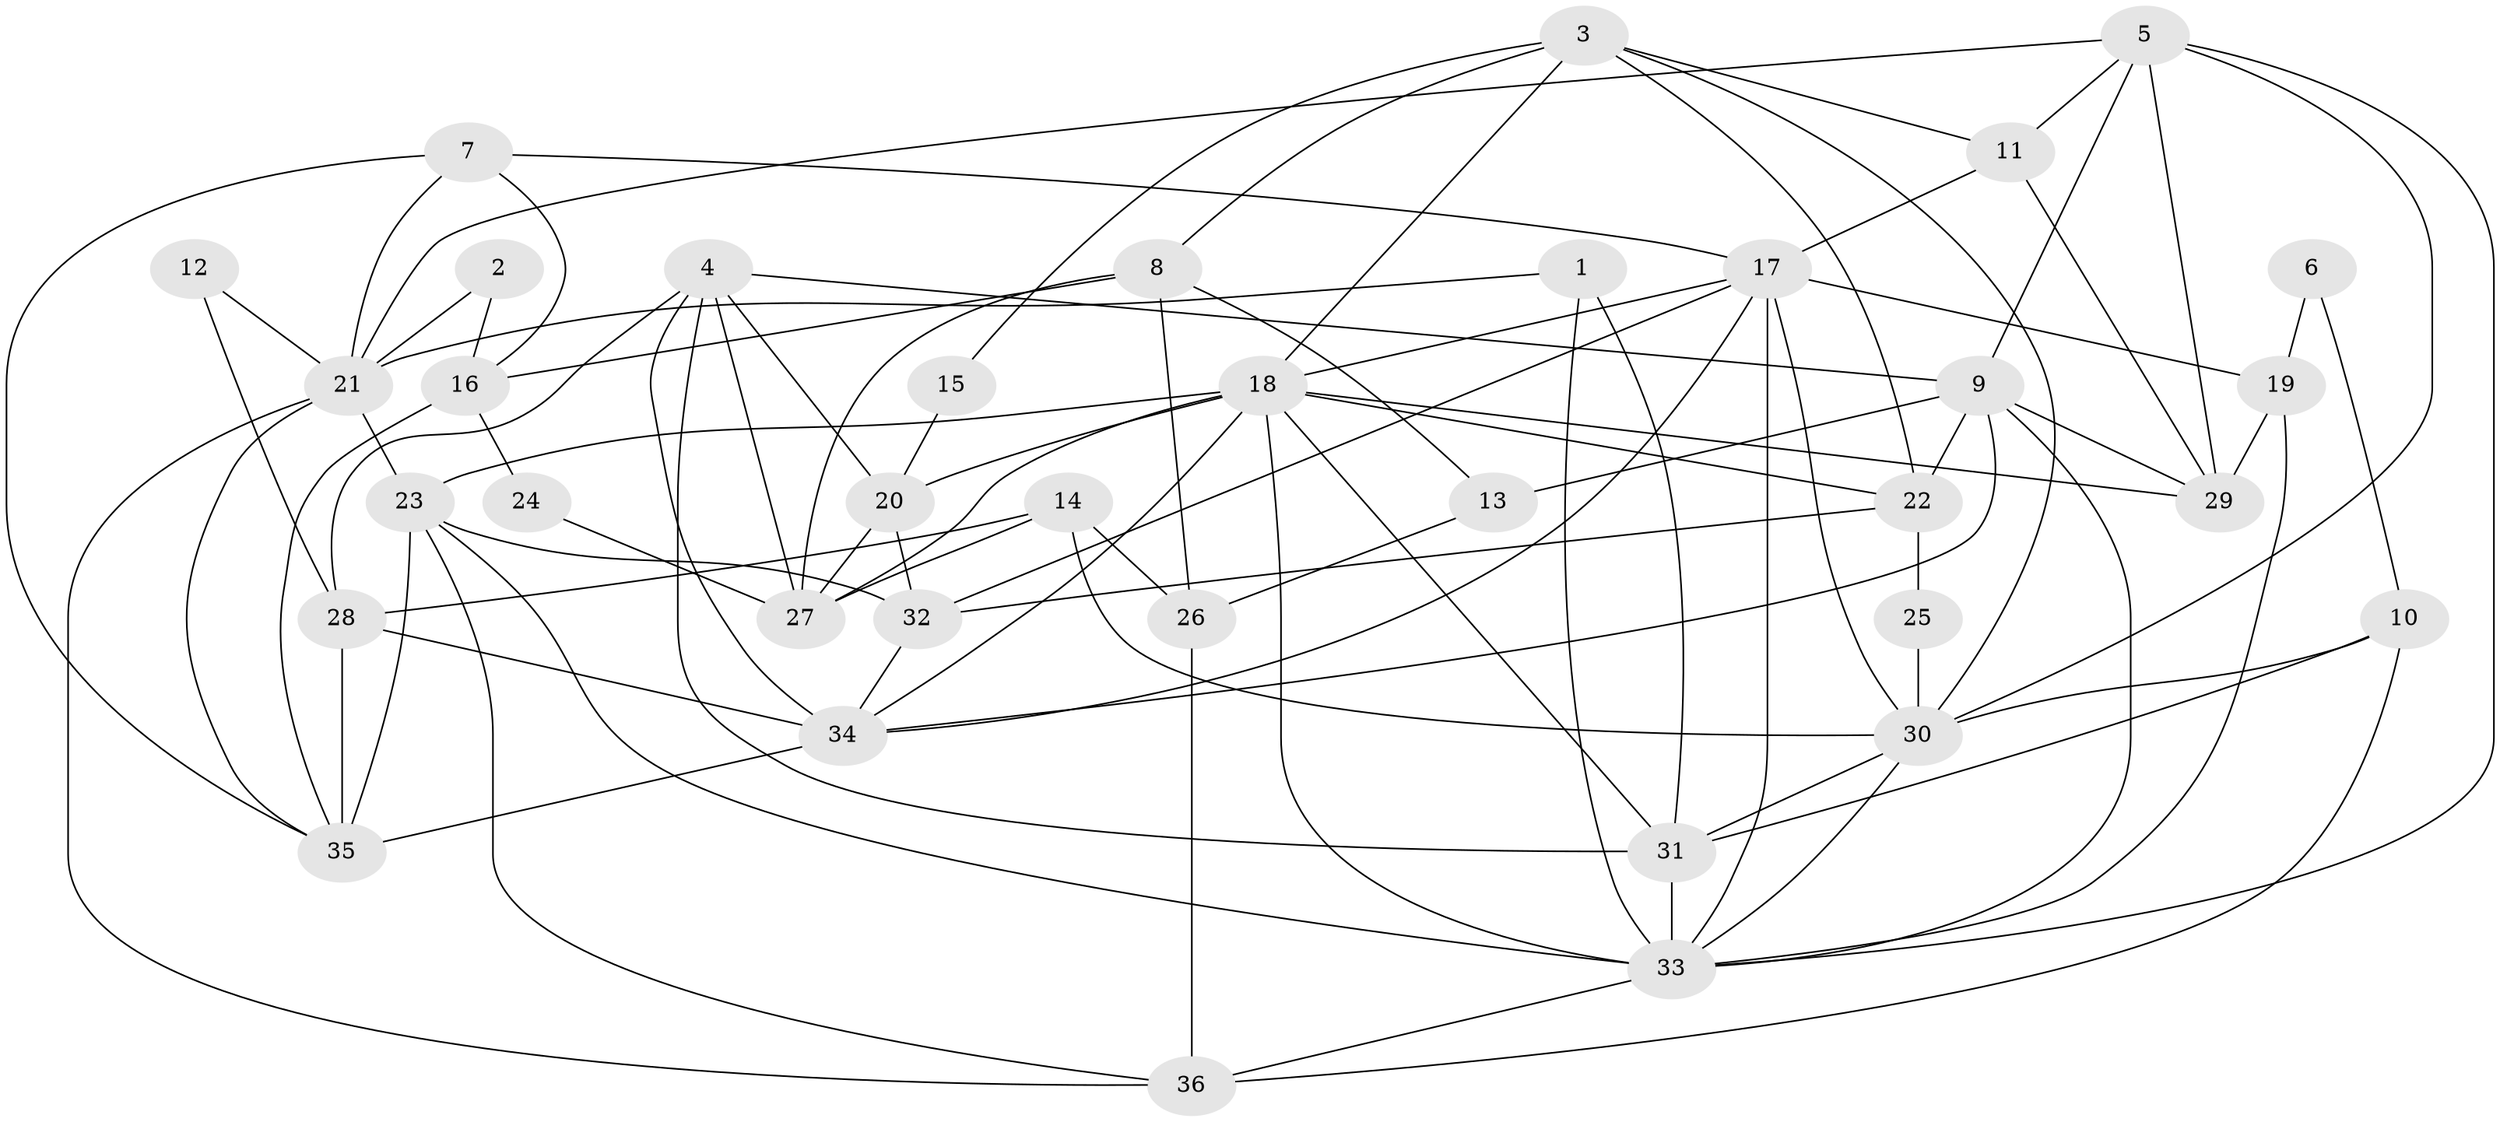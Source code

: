 // original degree distribution, {2: 0.16666666666666666, 5: 0.1111111111111111, 3: 0.2916666666666667, 8: 0.027777777777777776, 4: 0.2361111111111111, 7: 0.06944444444444445, 6: 0.09722222222222222}
// Generated by graph-tools (version 1.1) at 2025/02/03/09/25 03:02:12]
// undirected, 36 vertices, 91 edges
graph export_dot {
graph [start="1"]
  node [color=gray90,style=filled];
  1;
  2;
  3;
  4;
  5;
  6;
  7;
  8;
  9;
  10;
  11;
  12;
  13;
  14;
  15;
  16;
  17;
  18;
  19;
  20;
  21;
  22;
  23;
  24;
  25;
  26;
  27;
  28;
  29;
  30;
  31;
  32;
  33;
  34;
  35;
  36;
  1 -- 21 [weight=1.0];
  1 -- 31 [weight=1.0];
  1 -- 33 [weight=2.0];
  2 -- 16 [weight=1.0];
  2 -- 21 [weight=1.0];
  3 -- 8 [weight=1.0];
  3 -- 11 [weight=1.0];
  3 -- 15 [weight=1.0];
  3 -- 18 [weight=1.0];
  3 -- 22 [weight=1.0];
  3 -- 30 [weight=1.0];
  4 -- 9 [weight=2.0];
  4 -- 20 [weight=1.0];
  4 -- 27 [weight=1.0];
  4 -- 28 [weight=1.0];
  4 -- 31 [weight=2.0];
  4 -- 34 [weight=1.0];
  5 -- 9 [weight=1.0];
  5 -- 11 [weight=1.0];
  5 -- 21 [weight=1.0];
  5 -- 29 [weight=1.0];
  5 -- 30 [weight=1.0];
  5 -- 33 [weight=1.0];
  6 -- 10 [weight=1.0];
  6 -- 19 [weight=1.0];
  7 -- 16 [weight=1.0];
  7 -- 17 [weight=1.0];
  7 -- 21 [weight=1.0];
  7 -- 35 [weight=1.0];
  8 -- 13 [weight=1.0];
  8 -- 16 [weight=2.0];
  8 -- 26 [weight=2.0];
  8 -- 27 [weight=1.0];
  9 -- 13 [weight=1.0];
  9 -- 22 [weight=1.0];
  9 -- 29 [weight=1.0];
  9 -- 33 [weight=1.0];
  9 -- 34 [weight=1.0];
  10 -- 30 [weight=2.0];
  10 -- 31 [weight=1.0];
  10 -- 36 [weight=1.0];
  11 -- 17 [weight=1.0];
  11 -- 29 [weight=1.0];
  12 -- 21 [weight=1.0];
  12 -- 28 [weight=1.0];
  13 -- 26 [weight=1.0];
  14 -- 26 [weight=1.0];
  14 -- 27 [weight=1.0];
  14 -- 28 [weight=1.0];
  14 -- 30 [weight=1.0];
  15 -- 20 [weight=2.0];
  16 -- 24 [weight=1.0];
  16 -- 35 [weight=1.0];
  17 -- 18 [weight=1.0];
  17 -- 19 [weight=2.0];
  17 -- 30 [weight=1.0];
  17 -- 32 [weight=1.0];
  17 -- 33 [weight=1.0];
  17 -- 34 [weight=1.0];
  18 -- 20 [weight=1.0];
  18 -- 22 [weight=1.0];
  18 -- 23 [weight=1.0];
  18 -- 27 [weight=1.0];
  18 -- 29 [weight=1.0];
  18 -- 31 [weight=1.0];
  18 -- 33 [weight=2.0];
  18 -- 34 [weight=1.0];
  19 -- 29 [weight=1.0];
  19 -- 33 [weight=1.0];
  20 -- 27 [weight=1.0];
  20 -- 32 [weight=1.0];
  21 -- 23 [weight=1.0];
  21 -- 35 [weight=1.0];
  21 -- 36 [weight=1.0];
  22 -- 25 [weight=1.0];
  22 -- 32 [weight=1.0];
  23 -- 32 [weight=1.0];
  23 -- 33 [weight=1.0];
  23 -- 35 [weight=1.0];
  23 -- 36 [weight=1.0];
  24 -- 27 [weight=1.0];
  25 -- 30 [weight=1.0];
  26 -- 36 [weight=1.0];
  28 -- 34 [weight=1.0];
  28 -- 35 [weight=1.0];
  30 -- 31 [weight=1.0];
  30 -- 33 [weight=1.0];
  31 -- 33 [weight=2.0];
  32 -- 34 [weight=1.0];
  33 -- 36 [weight=1.0];
  34 -- 35 [weight=2.0];
}
